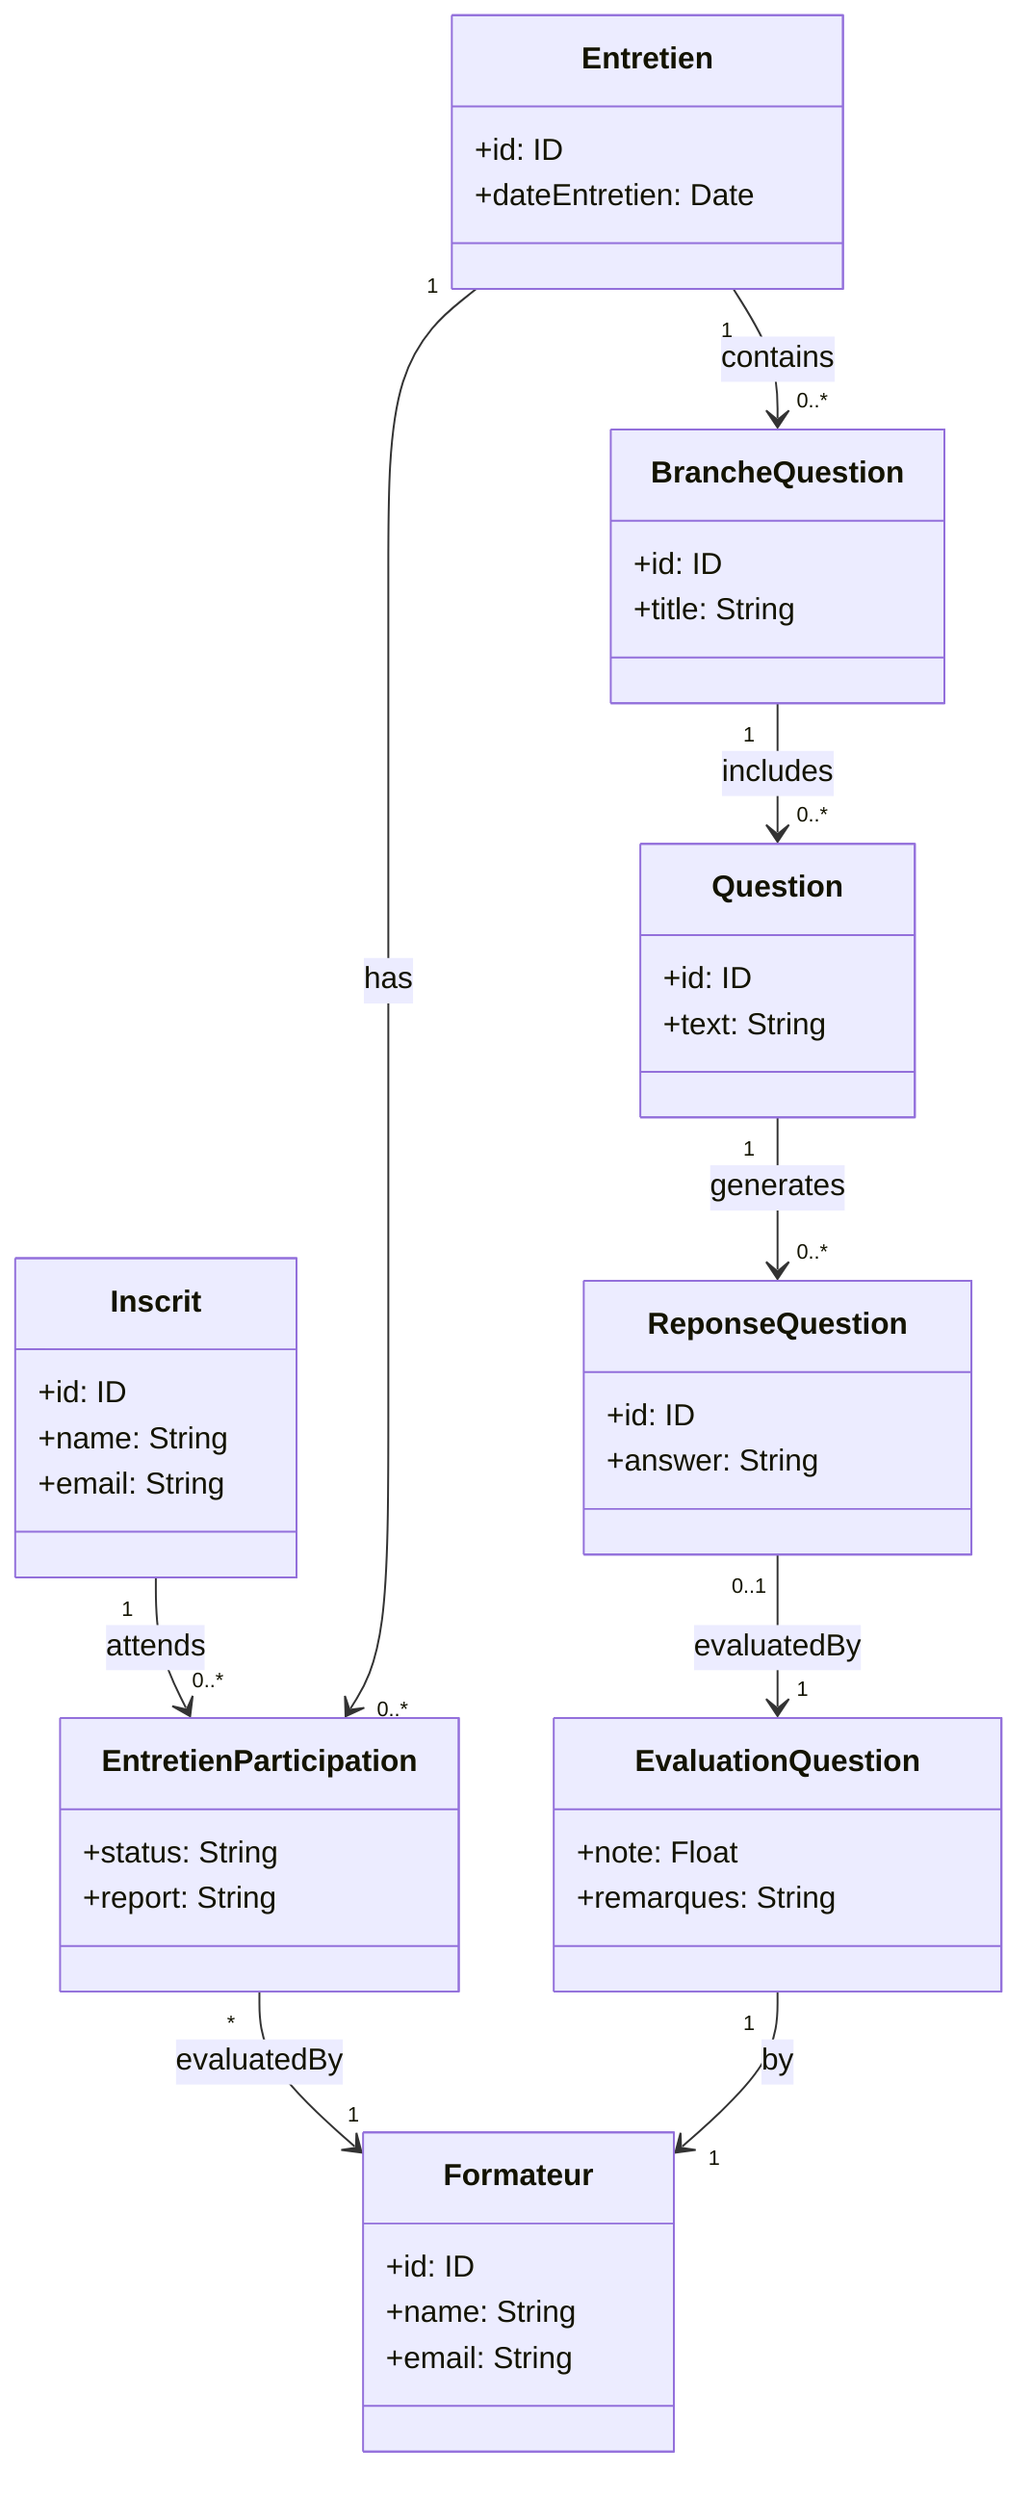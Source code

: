 classDiagram
  %% Packages
  %% Utilisateurs
  class Formateur {
    +id: ID
    +name: String
    +email: String
  }

  %% EntretienInscription
  class Inscrit {
    +id: ID
    +name: String
    +email: String
  }
  class Entretien {
    +id: ID
    +dateEntretien: Date
  }
  class EntretienParticipation {
    +status: String
    +report: String
  }
  class BrancheQuestion {
    +id: ID
    +title: String
  }
  class Question {
    +id: ID
    +text: String
  }
  class ReponseQuestion {
    +id: ID
    +answer: String
  }
  class EvaluationQuestion {
    +note: Float
    +remarques: String
  }

  %% Associations
  Inscrit "1" --> "0..*" EntretienParticipation : attends
  Entretien "1" --> "0..*" EntretienParticipation : has
  EntretienParticipation "*" --> "1" Formateur : evaluatedBy

  Entretien "1" --> "0..*" BrancheQuestion : contains
  BrancheQuestion "1" --> "0..*" Question : includes
  Question "1" --> "0..*" ReponseQuestion : generates
  ReponseQuestion "0..1" --> "1" EvaluationQuestion : evaluatedBy
  EvaluationQuestion "1" --> "1" Formateur : by